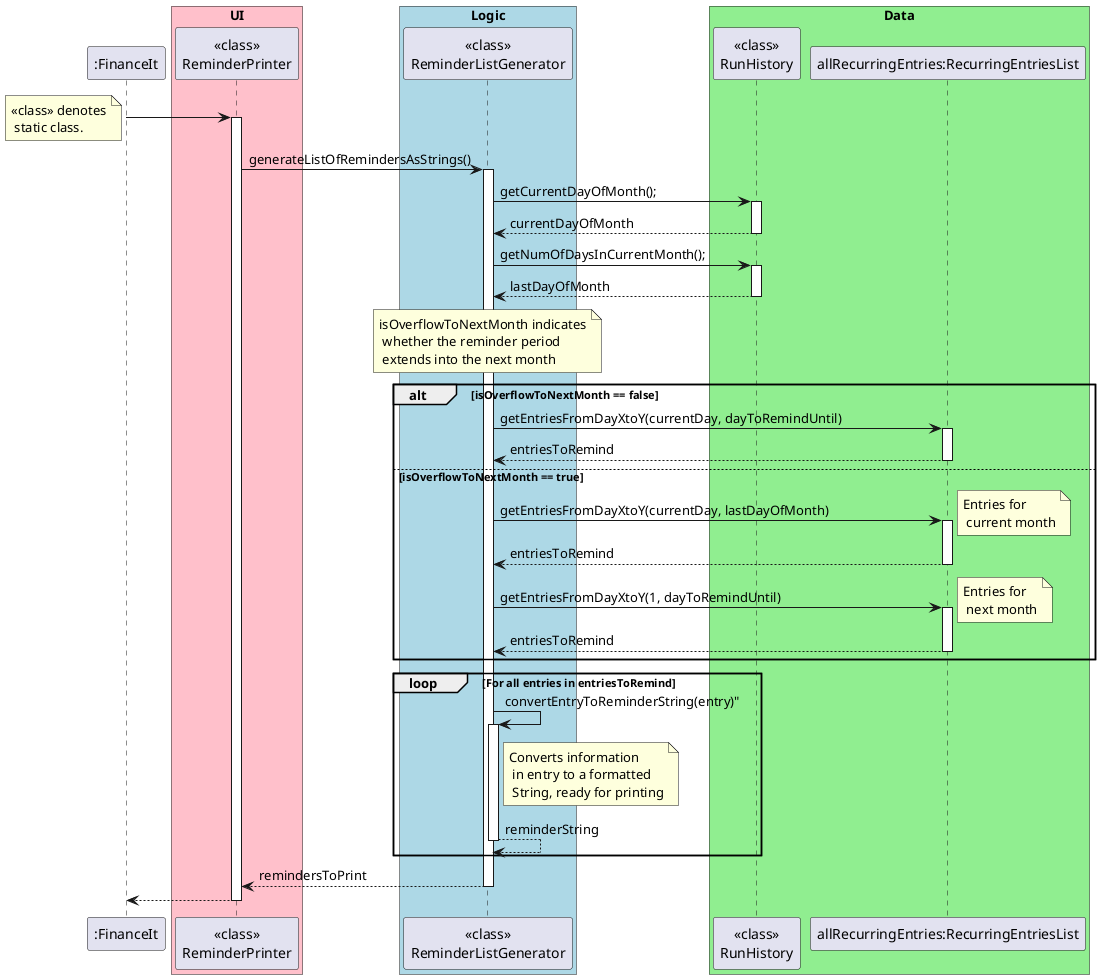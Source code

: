 @startuml
autoactivate on


":FinanceIt" -> "<<class>>\nReminderPrinter"
note top: <<class>> denotes\n static class.
    "<<class>>\nReminderPrinter" -> "<<class>>\nReminderListGenerator": generateListOfRemindersAsStrings()
        "<<class>>\nReminderListGenerator" -> "<<class>>\nRunHistory": getCurrentDayOfMonth();
        return currentDayOfMonth
        "<<class>>\nReminderListGenerator" -> "<<class>>\nRunHistory": getNumOfDaysInCurrentMonth();
        return lastDayOfMonth

        note over "<<class>>\nReminderListGenerator": isOverflowToNextMonth indicates\n whether the reminder period\n extends into the next month
        alt isOverflowToNextMonth == false
            "<<class>>\nReminderListGenerator" -> "allRecurringEntries:RecurringEntriesList": getEntriesFromDayXtoY(currentDay, dayToRemindUntil)
            return entriesToRemind
        else isOverflowToNextMonth == true
            "<<class>>\nReminderListGenerator" -> "allRecurringEntries:RecurringEntriesList": getEntriesFromDayXtoY(currentDay, lastDayOfMonth)
            note right: Entries for\n current month
            return entriesToRemind
             "<<class>>\nReminderListGenerator" -> "allRecurringEntries:RecurringEntriesList": getEntriesFromDayXtoY(1, dayToRemindUntil)
             note right: Entries for\n next month
            return entriesToRemind
        end

        loop For all entries in entriesToRemind
        "<<class>>\nReminderListGenerator" -> "<<class>>\nReminderListGenerator": convertEntryToReminderString(entry)"
        note right "<<class>>\nReminderListGenerator": Converts information\n in entry to a formatted\n String, ready for printing
        return reminderString

        end
    return remindersToPrint
return

box "UI" #Pink
participant "<<class>>\nReminderPrinter"
endbox

box "Logic" #LightBlue
participant "<<class>>\nReminderListGenerator"
endbox

box "Data" #LightGreen
participant "<<class>>\nRunHistory"
participant "allRecurringEntries:RecurringEntriesList"
endbox
@enduml